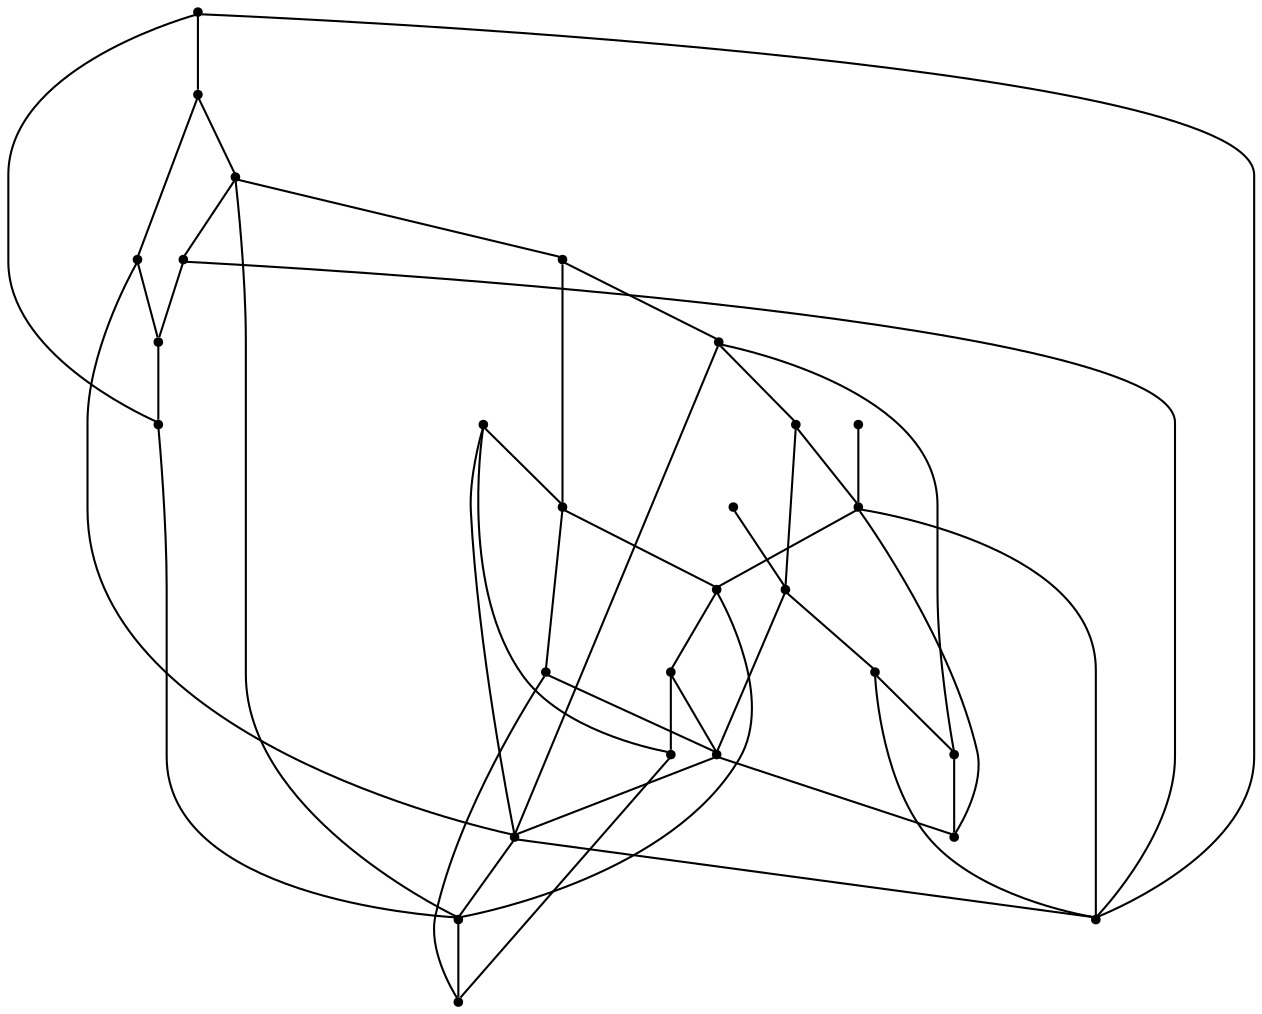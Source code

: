 graph {
  node [shape=point,comment="{\"directed\":false,\"doi\":\"10.4230/LIPIcs.GD.2024.27\",\"figure\":\"7 (2)\"}"]

  v0 [pos="2007.527206905115,781.285564215312"]
  v1 [pos="1888.8423015293138,712.7658203876642"]
  v2 [pos="2007.5358559344086,918.3171678821337"]
  v3 [pos="1888.8220144679553,986.8330968766489"]
  v4 [pos="1888.8209333392938,849.8014932098273"]
  v5 [pos="1967.9498848149524,849.8014932098273"]
  v6 [pos="1849.2607821161114,575.7128536553"]
  v7 [pos="1849.2521330868178,781.285564215312"]
  v8 [pos="1770.1188570965123,781.285564215312"]
  v9 [pos="1888.8433826579753,575.7298932432923"]
  v10 [pos="1809.7003765097147,712.7698895430055"]
  v11 [pos="1849.2521330868178,918.3171678821337"]
  v12 [pos="1770.123054419552,918.3130987267923"]
  v13 [pos="1809.7003765097147,575.7382858761839"]
  v14 [pos="1651.441392429736,575.7342167208425"]
  v15 [pos="1651.4466708814373,712.7658203876641"]
  v16 [pos="1789.9117790604369,747.0278540402633"]
  v17 [pos="1691.0027519731873,644.2542148706992"]
  v18 [pos="1770.1359007718854,644.2498913931489"]
  v19 [pos="1770.1402252865323,507.21854204853616"]
  v20 [pos="1690.989905620854,781.285564215312"]
  v21 [pos="1532.7405245072234,781.2814950599706"]
  v22 [pos="1690.989905620854,918.3171678821337"]
  v23 [pos="1532.7190291255963,918.3130987267923"]
  v24 [pos="1671.2310710076754,610.0176134389841"]
  v25 [pos="1651.4253026914175,849.8014932098273"]
  v26 [pos="1651.4209781767706,986.8330968766489"]
  v27 [pos="1572.2877021864654,849.8014932098273"]

  v0 -- v1 [id="-1",pos="2007.527206905115,781.285564215312 1888.8423015293138,712.7658203876642 1888.8423015293138,712.7658203876642 1888.8423015293138,712.7658203876642"]
  v21 -- v15 [id="-2",pos="1532.7405245072234,781.2814950599706 1651.4466708814373,712.7658203876641 1651.4466708814373,712.7658203876641 1651.4466708814373,712.7658203876641"]
  v23 -- v26 [id="-3",pos="1532.7190291255963,918.3130987267923 1651.4209781767706,986.8330968766489 1651.4209781767706,986.8330968766489 1651.4209781767706,986.8330968766489"]
  v21 -- v23 [id="-4",pos="1532.7405245072234,781.2814950599706 1532.7190291255963,918.3130987267923 1532.7190291255963,918.3130987267923 1532.7190291255963,918.3130987267923"]
  v27 -- v26 [id="-5",pos="1572.2877021864654,849.8014932098273 1651.4209781767706,986.8330968766489 1651.4209781767706,986.8330968766489 1651.4209781767706,986.8330968766489"]
  v27 -- v25 [id="-6",pos="1572.2877021864654,849.8014932098273 1651.4253026914175,849.8014932098273 1651.4253026914175,849.8014932098273 1651.4253026914175,849.8014932098273"]
  v27 -- v15 [id="-7",pos="1572.2877021864654,849.8014932098273 1651.4466708814373,712.7658203876641 1651.4466708814373,712.7658203876641 1651.4466708814373,712.7658203876641"]
  v26 -- v12 [id="-9",pos="1651.4209781767706,986.8330968766489 1770.123054419552,918.3130987267923 1770.123054419552,918.3130987267923 1770.123054419552,918.3130987267923"]
  v25 -- v22 [id="-10",pos="1651.4253026914175,849.8014932098273 1690.989905620854,918.3171678821337 1690.989905620854,918.3171678821337 1690.989905620854,918.3171678821337"]
  v25 -- v20 [id="-11",pos="1651.4253026914175,849.8014932098273 1690.989905620854,781.285564215312 1690.989905620854,781.285564215312 1690.989905620854,781.285564215312"]
  v14 -- v19 [id="-15",pos="1651.441392429736,575.7342167208425 1770.1402252865323,507.21854204853616 1770.1402252865323,507.21854204853616 1770.1402252865323,507.21854204853616"]
  v14 -- v15 [id="-16",pos="1651.441392429736,575.7342167208425 1651.4466708814373,712.7658203876641 1651.4466708814373,712.7658203876641 1651.4466708814373,712.7658203876641"]
  v24 -- v13 [id="-18",pos="1671.2310710076754,610.0176134389841 1809.7003765097147,575.7382858761839 1809.7003765097147,575.7382858761839 1809.7003765097147,575.7382858761839"]
  v22 -- v8 [id="-20",pos="1690.989905620854,918.3171678821337 1770.1188570965123,781.285564215312 1770.1188570965123,781.285564215312 1770.1188570965123,781.285564215312"]
  v22 -- v23 [id="-21",pos="1690.989905620854,918.3171678821337 1532.7190291255963,918.3130987267923 1532.7190291255963,918.3130987267923 1532.7190291255963,918.3130987267923"]
  v20 -- v16 [id="-22",pos="1690.989905620854,781.285564215312 1789.9117790604369,747.0278540402633 1789.9117790604369,747.0278540402633 1789.9117790604369,747.0278540402633"]
  v20 -- v21 [id="-23",pos="1690.989905620854,781.285564215312 1532.7405245072234,781.2814950599706 1532.7405245072234,781.2814950599706 1532.7405245072234,781.2814950599706"]
  v20 -- v12 [id="-24",pos="1690.989905620854,781.285564215312 1770.123054419552,918.3130987267923 1770.123054419552,918.3130987267923 1770.123054419552,918.3130987267923"]
  v17 -- v18 [id="-28",pos="1691.0027519731873,644.2542148706992 1770.1359007718854,644.2498913931489 1770.1359007718854,644.2498913931489 1770.1359007718854,644.2498913931489"]
  v17 -- v19 [id="-29",pos="1691.0027519731873,644.2542148706992 1770.1402252865323,507.21854204853616 1770.1402252865323,507.21854204853616 1770.1402252865323,507.21854204853616"]
  v17 -- v8 [id="-30",pos="1691.0027519731873,644.2542148706992 1770.1188570965123,781.285564215312 1770.1188570965123,781.285564215312 1770.1188570965123,781.285564215312"]
  v12 -- v3 [id="-34",pos="1770.123054419552,918.3130987267923 1888.8220144679553,986.8330968766489 1888.8220144679553,986.8330968766489 1888.8220144679553,986.8330968766489"]
  v8 -- v15 [id="-35",pos="1770.1188570965123,781.285564215312 1651.4466708814373,712.7658203876641 1651.4466708814373,712.7658203876641 1651.4466708814373,712.7658203876641"]
  v8 -- v12 [id="-36",pos="1770.1188570965123,781.285564215312 1770.123054419552,918.3130987267923 1770.123054419552,918.3130987267923 1770.123054419552,918.3130987267923"]
  v19 -- v9 [id="-37",pos="1770.1402252865323,507.21854204853616 1888.8433826579753,575.7298932432923 1888.8433826579753,575.7298932432923 1888.8433826579753,575.7298932432923"]
  v18 -- v13 [id="-38",pos="1770.1359007718854,644.2498913931489 1809.7003765097147,575.7382858761839 1809.7003765097147,575.7382858761839 1809.7003765097147,575.7382858761839"]
  v18 -- v10 [id="-39",pos="1770.1359007718854,644.2498913931489 1809.7003765097147,712.7698895430055 1809.7003765097147,712.7698895430055 1809.7003765097147,712.7698895430055"]
  v16 -- v17 [id="-40",pos="1789.9117790604369,747.0278540402633 1691.0027519731873,644.2542148706992 1691.0027519731873,644.2542148706992 1691.0027519731873,644.2542148706992"]
  v16 -- v4 [id="-41",pos="1789.9117790604369,747.0278540402633 1888.8209333392938,849.8014932098273 1888.8209333392938,849.8014932098273 1888.8209333392938,849.8014932098273"]
  v10 -- v7 [id="-42",pos="1809.7003765097147,712.7698895430055 1849.2521330868178,781.285564215312 1849.2521330868178,781.285564215312 1849.2521330868178,781.285564215312"]
  v10 -- v9 [id="-43",pos="1809.7003765097147,712.7698895430055 1888.8433826579753,575.7298932432923 1888.8433826579753,575.7298932432923 1888.8433826579753,575.7298932432923"]
  v10 -- v15 [id="-44",pos="1809.7003765097147,712.7698895430055 1651.4466708814373,712.7658203876641 1651.4466708814373,712.7658203876641 1651.4466708814373,712.7658203876641"]
  v13 -- v14 [id="-45",pos="1809.7003765097147,575.7382858761839 1651.441392429736,575.7342167208425 1651.441392429736,575.7342167208425 1651.441392429736,575.7342167208425"]
  v13 -- v1 [id="-46",pos="1809.7003765097147,575.7382858761839 1888.8423015293138,712.7658203876642 1888.8423015293138,712.7658203876642 1888.8423015293138,712.7658203876642"]
  v11 -- v4 [id="-48",pos="1849.2521330868178,918.3171678821337 1888.8209333392938,849.8014932098273 1888.8209333392938,849.8014932098273 1888.8209333392938,849.8014932098273"]
  v11 -- v8 [id="-49",pos="1849.2521330868178,918.3171678821337 1770.1188570965123,781.285564215312 1770.1188570965123,781.285564215312 1770.1188570965123,781.285564215312"]
  v11 -- v2 [id="-50",pos="1849.2521330868178,918.3171678821337 2007.5358559344086,918.3171678821337 2007.5358559344086,918.3171678821337 2007.5358559344086,918.3171678821337"]
  v7 -- v12 [id="-52",pos="1849.2521330868178,781.285564215312 1770.123054419552,918.3130987267923 1770.123054419552,918.3130987267923 1770.123054419552,918.3130987267923"]
  v7 -- v0 [id="-53",pos="1849.2521330868178,781.285564215312 2007.527206905115,781.285564215312 2007.527206905115,781.285564215312 2007.527206905115,781.285564215312"]
  v6 -- v10 [id="-55",pos="1849.2607821161114,575.7128536553 1809.7003765097147,712.7698895430055 1809.7003765097147,712.7698895430055 1809.7003765097147,712.7698895430055"]
  v4 -- v5 [id="-58",pos="1888.8209333392938,849.8014932098273 1967.9498848149524,849.8014932098273 1967.9498848149524,849.8014932098273 1967.9498848149524,849.8014932098273"]
  v4 -- v7 [id="-59",pos="1888.8209333392938,849.8014932098273 1849.2521330868178,781.285564215312 1849.2521330868178,781.285564215312 1849.2521330868178,781.285564215312"]
  v1 -- v9 [id="-60",pos="1888.8423015293138,712.7658203876642 1888.8433826579753,575.7298932432923 1888.8433826579753,575.7298932432923 1888.8433826579753,575.7298932432923"]
  v1 -- v8 [id="-61",pos="1888.8423015293138,712.7658203876642 1770.1188570965123,781.285564215312 1770.1188570965123,781.285564215312 1770.1188570965123,781.285564215312"]
  v5 -- v3 [id="-65",pos="1967.9498848149524,849.8014932098273 1888.8220144679553,986.8330968766489 1888.8220144679553,986.8330968766489 1888.8220144679553,986.8330968766489"]
  v5 -- v1 [id="-66",pos="1967.9498848149524,849.8014932098273 1888.8423015293138,712.7658203876642 1888.8423015293138,712.7658203876642 1888.8423015293138,712.7658203876642"]
  v0 -- v2 [id="-69",pos="2007.527206905115,781.285564215312 2007.5358559344086,918.3171678821337 2007.5358559344086,918.3171678821337 2007.5358559344086,918.3171678821337"]
  v2 -- v3 [id="-70",pos="2007.5358559344086,918.3171678821337 1888.8220144679553,986.8330968766489 1888.8220144679553,986.8330968766489 1888.8220144679553,986.8330968766489"]
}
